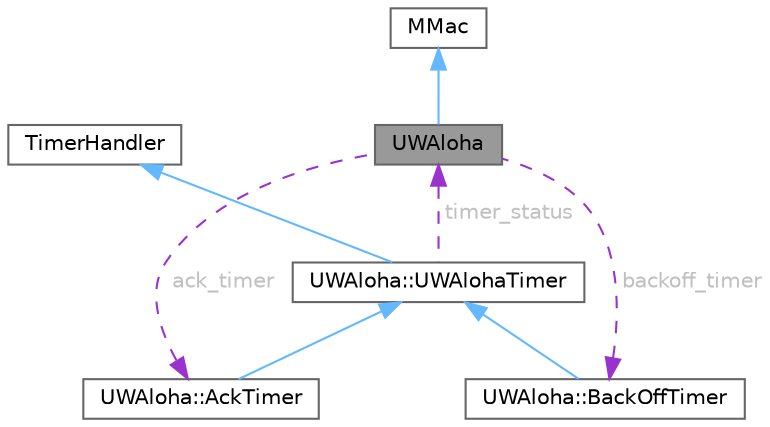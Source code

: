 digraph "UWAloha"
{
 // LATEX_PDF_SIZE
  bgcolor="transparent";
  edge [fontname=Helvetica,fontsize=10,labelfontname=Helvetica,labelfontsize=10];
  node [fontname=Helvetica,fontsize=10,shape=box,height=0.2,width=0.4];
  Node1 [id="Node000001",label="UWAloha",height=0.2,width=0.4,color="gray40", fillcolor="grey60", style="filled", fontcolor="black",tooltip="This is the base class of UWAloha protocol, which is a derived class of MMac."];
  Node2 -> Node1 [id="edge1_Node000001_Node000002",dir="back",color="steelblue1",style="solid",tooltip=" "];
  Node2 [id="Node000002",label="MMac",height=0.2,width=0.4,color="gray40", fillcolor="white", style="filled",tooltip=" "];
  Node3 -> Node1 [id="edge2_Node000001_Node000003",dir="back",color="darkorchid3",style="dashed",tooltip=" ",label=" ack_timer",fontcolor="grey" ];
  Node3 [id="Node000003",label="UWAloha::AckTimer",height=0.2,width=0.4,color="gray40", fillcolor="white", style="filled",URL="$classUWAloha_1_1AckTimer.html",tooltip="Base class of AckTimer, which is a derived class of UWAlohaTimer."];
  Node4 -> Node3 [id="edge3_Node000003_Node000004",dir="back",color="steelblue1",style="solid",tooltip=" "];
  Node4 [id="Node000004",label="UWAloha::UWAlohaTimer",height=0.2,width=0.4,color="gray40", fillcolor="white", style="filled",URL="$classUWAloha_1_1UWAlohaTimer.html",tooltip="Base class of all the timer used in this protocol."];
  Node5 -> Node4 [id="edge4_Node000004_Node000005",dir="back",color="steelblue1",style="solid",tooltip=" "];
  Node5 [id="Node000005",label="TimerHandler",height=0.2,width=0.4,color="gray40", fillcolor="white", style="filled",tooltip=" "];
  Node1 -> Node4 [id="edge5_Node000004_Node000001",dir="back",color="darkorchid3",style="dashed",tooltip=" ",label=" timer_status",fontcolor="grey" ];
  Node6 -> Node1 [id="edge6_Node000001_Node000006",dir="back",color="darkorchid3",style="dashed",tooltip=" ",label=" backoff_timer",fontcolor="grey" ];
  Node6 [id="Node000006",label="UWAloha::BackOffTimer",height=0.2,width=0.4,color="gray40", fillcolor="white", style="filled",URL="$classUWAloha_1_1BackOffTimer.html",tooltip="Base class of BackoffTimer."];
  Node4 -> Node6 [id="edge7_Node000006_Node000004",dir="back",color="steelblue1",style="solid",tooltip=" "];
}
